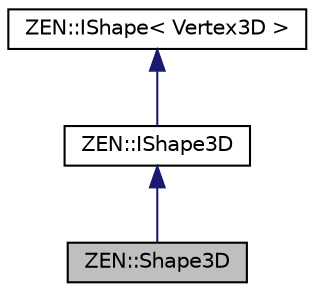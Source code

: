 digraph "ZEN::Shape3D"
{
 // LATEX_PDF_SIZE
  edge [fontname="Helvetica",fontsize="10",labelfontname="Helvetica",labelfontsize="10"];
  node [fontname="Helvetica",fontsize="10",shape=record];
  Node1 [label="ZEN::Shape3D",height=0.2,width=0.4,color="black", fillcolor="grey75", style="filled", fontcolor="black",tooltip=" "];
  Node2 -> Node1 [dir="back",color="midnightblue",fontsize="10",style="solid",fontname="Helvetica"];
  Node2 [label="ZEN::IShape3D",height=0.2,width=0.4,color="black", fillcolor="white", style="filled",URL="$classZEN_1_1IShape3D.html",tooltip=" "];
  Node3 -> Node2 [dir="back",color="midnightblue",fontsize="10",style="solid",fontname="Helvetica"];
  Node3 [label="ZEN::IShape\< Vertex3D \>",height=0.2,width=0.4,color="black", fillcolor="white", style="filled",URL="$classZEN_1_1IShape.html",tooltip=" "];
}
